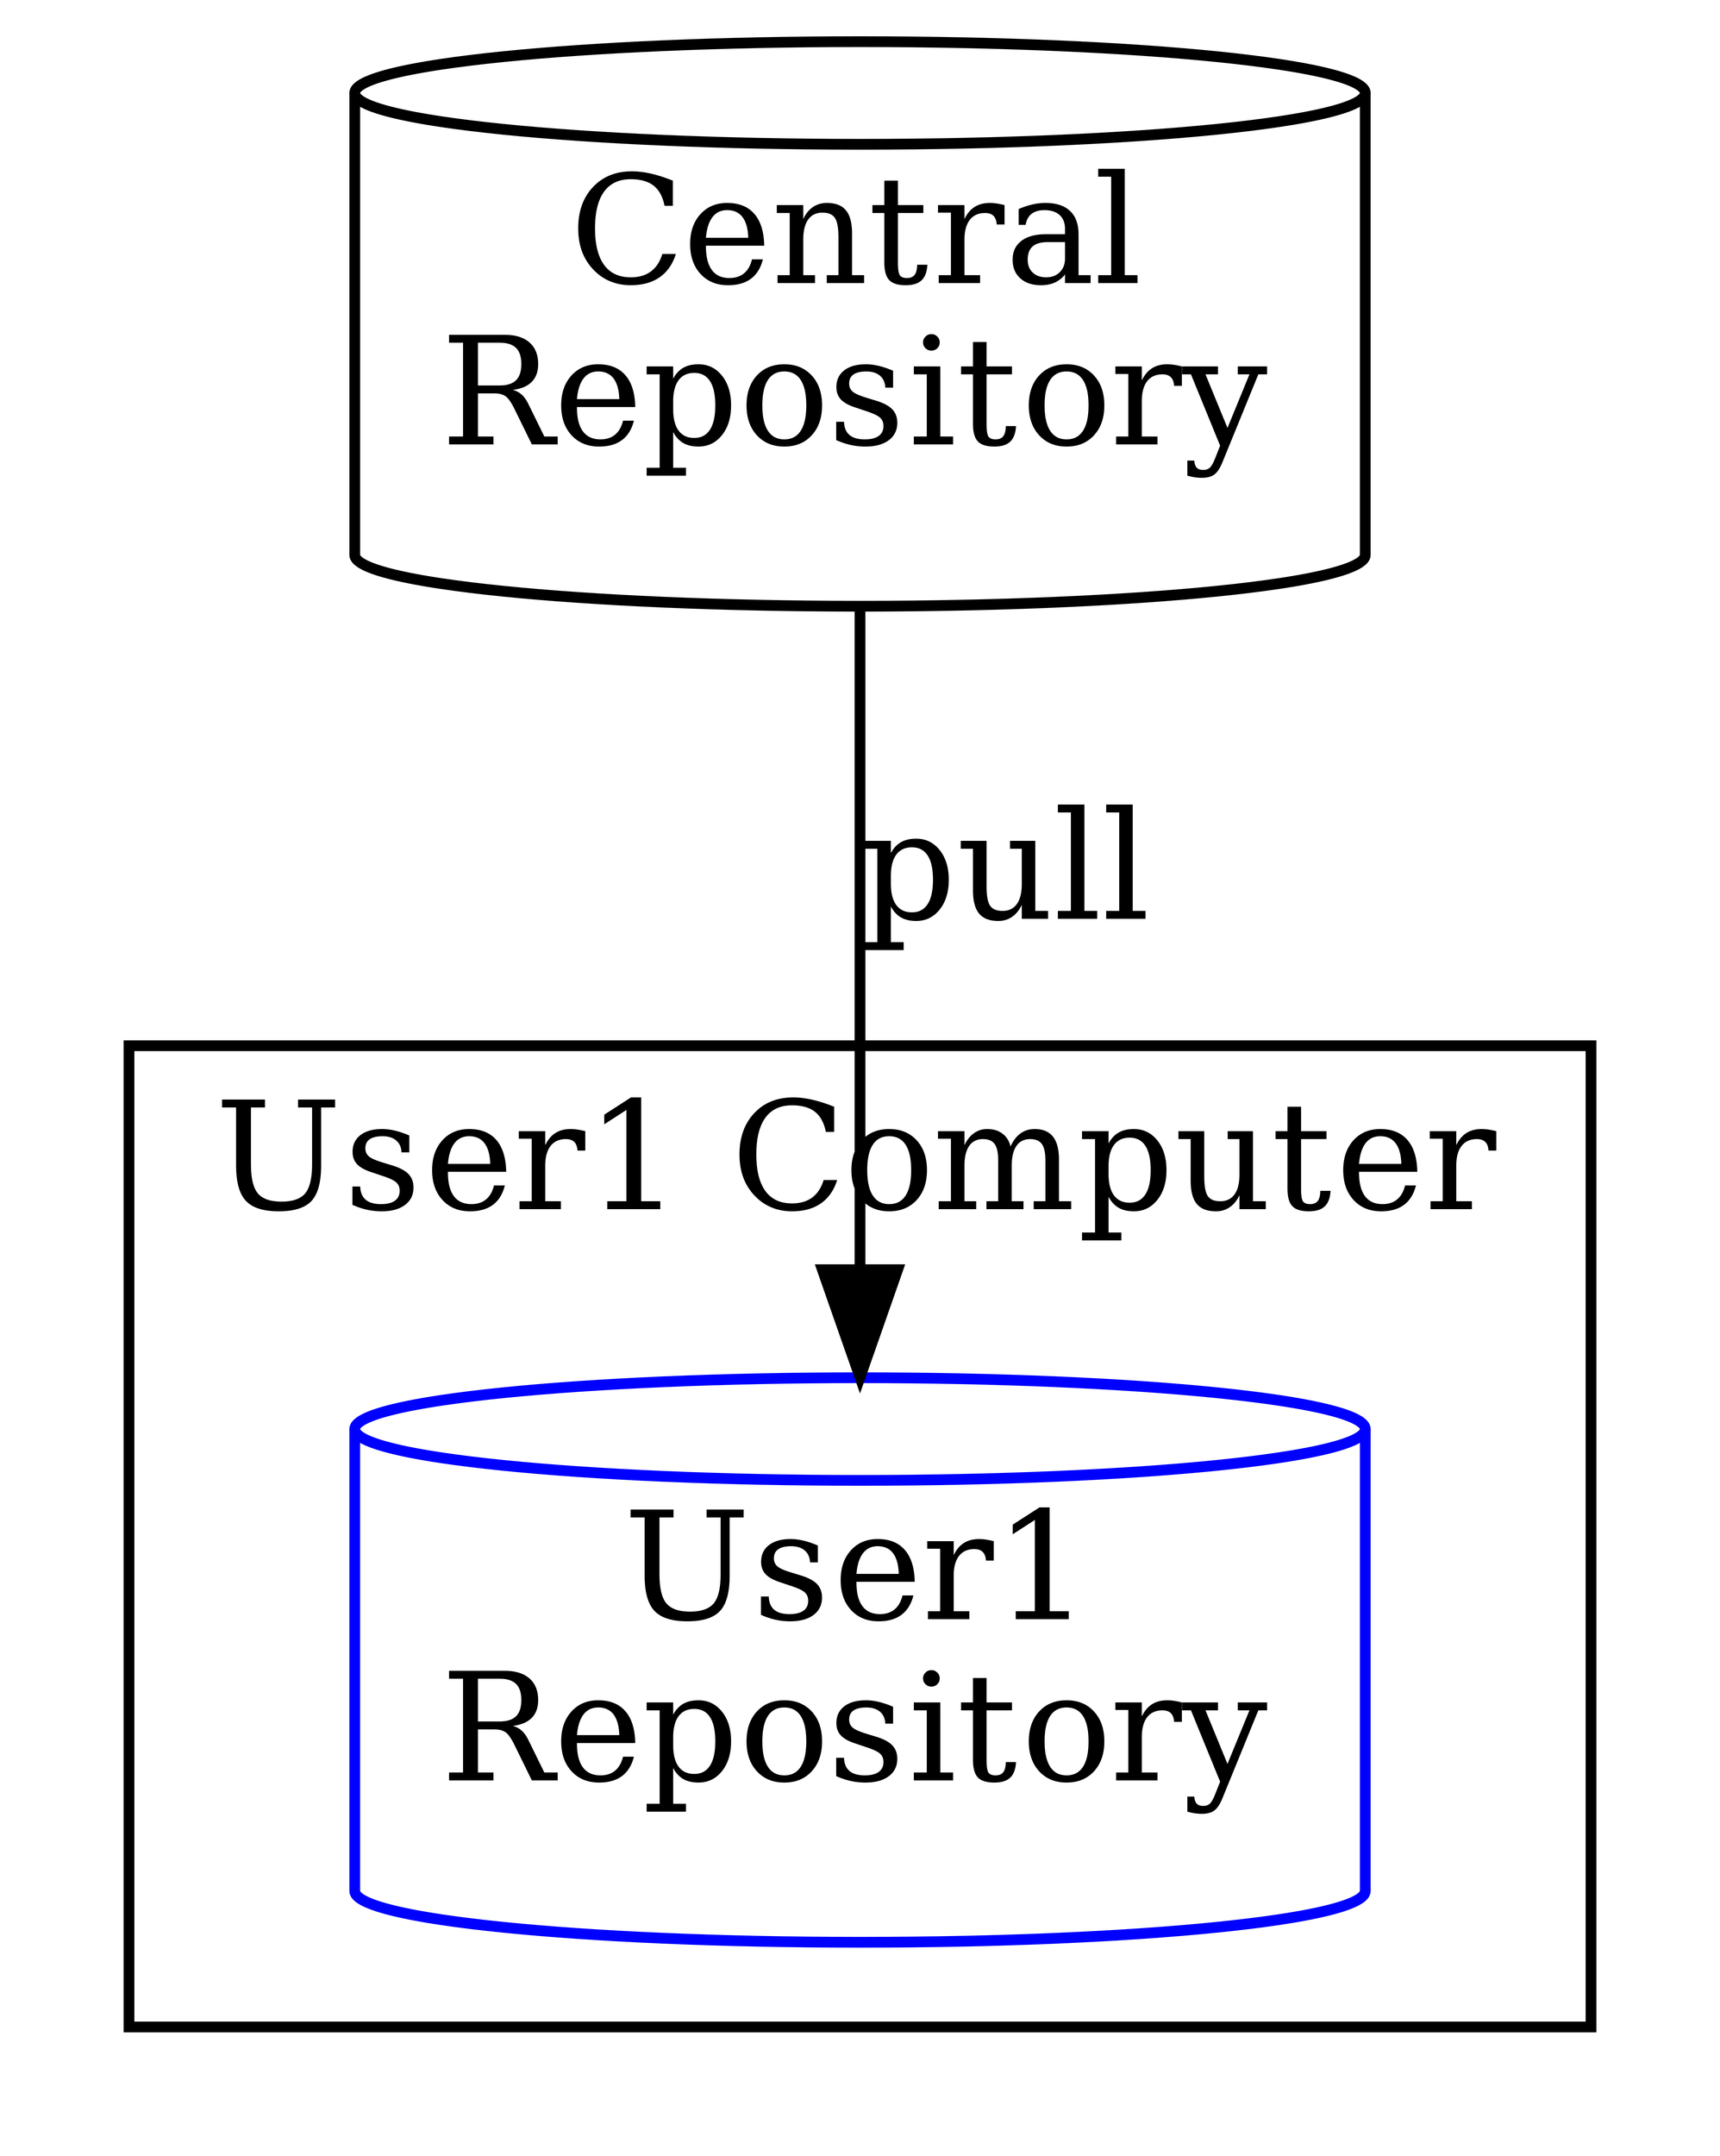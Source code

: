 digraph pull {
    size="40!"
    Repository [shape=cylinder, label="Central\nRepository" width=1];
    User1Rep [shape= cylinder, label="User1\nRepository", color=blue];
    Repository -> User1Rep [ label="pull" ]
    subgraph cluster_User1 {
        label="User1 Computer"
        User1Rep
    }
}
